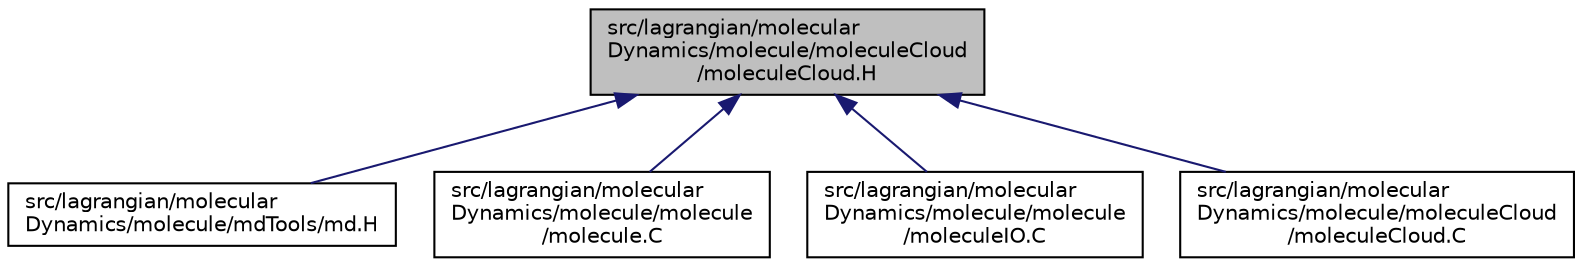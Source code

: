 digraph "src/lagrangian/molecularDynamics/molecule/moleculeCloud/moleculeCloud.H"
{
  bgcolor="transparent";
  edge [fontname="Helvetica",fontsize="10",labelfontname="Helvetica",labelfontsize="10"];
  node [fontname="Helvetica",fontsize="10",shape=record];
  Node339 [label="src/lagrangian/molecular\lDynamics/molecule/moleculeCloud\l/moleculeCloud.H",height=0.2,width=0.4,color="black", fillcolor="grey75", style="filled", fontcolor="black"];
  Node339 -> Node340 [dir="back",color="midnightblue",fontsize="10",style="solid",fontname="Helvetica"];
  Node340 [label="src/lagrangian/molecular\lDynamics/molecule/mdTools/md.H",height=0.2,width=0.4,color="black",URL="$a07103.html"];
  Node339 -> Node341 [dir="back",color="midnightblue",fontsize="10",style="solid",fontname="Helvetica"];
  Node341 [label="src/lagrangian/molecular\lDynamics/molecule/molecule\l/molecule.C",height=0.2,width=0.4,color="black",URL="$a07121.html"];
  Node339 -> Node342 [dir="back",color="midnightblue",fontsize="10",style="solid",fontname="Helvetica"];
  Node342 [label="src/lagrangian/molecular\lDynamics/molecule/molecule\l/moleculeIO.C",height=0.2,width=0.4,color="black",URL="$a07130.html"];
  Node339 -> Node343 [dir="back",color="midnightblue",fontsize="10",style="solid",fontname="Helvetica"];
  Node343 [label="src/lagrangian/molecular\lDynamics/molecule/moleculeCloud\l/moleculeCloud.C",height=0.2,width=0.4,color="black",URL="$a07133.html"];
}
